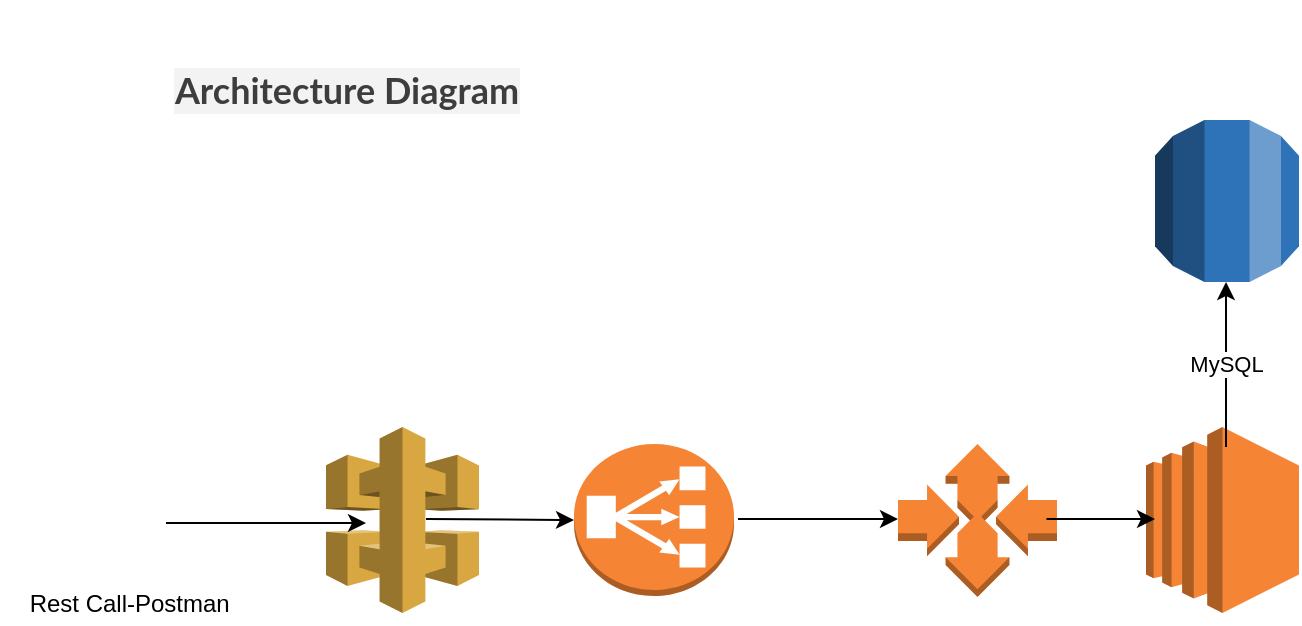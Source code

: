 <mxfile version="13.9.8" type="github">
  <diagram id="C5RBs43oDa-KdzZeNtuy" name="Page-1">
    <mxGraphModel dx="1550" dy="868" grid="1" gridSize="10" guides="1" tooltips="1" connect="1" arrows="1" fold="1" page="1" pageScale="1" pageWidth="1169" pageHeight="827" math="0" shadow="0">
      <root>
        <mxCell id="WIyWlLk6GJQsqaUBKTNV-0" />
        <mxCell id="WIyWlLk6GJQsqaUBKTNV-1" parent="WIyWlLk6GJQsqaUBKTNV-0" />
        <mxCell id="OLkHr5eK3qQuWQC9cHcR-3" value="" style="shape=image;html=1;verticalAlign=top;verticalLabelPosition=bottom;labelBackgroundColor=#ffffff;imageAspect=0;aspect=fixed;image=https://cdn4.iconfinder.com/data/icons/logos-brands-5/24/postman-128.png" vertex="1" parent="WIyWlLk6GJQsqaUBKTNV-1">
          <mxGeometry x="70" y="270" width="60" height="60" as="geometry" />
        </mxCell>
        <mxCell id="OLkHr5eK3qQuWQC9cHcR-4" value="" style="outlineConnect=0;dashed=0;verticalLabelPosition=bottom;verticalAlign=top;align=center;html=1;shape=mxgraph.aws3.api_gateway;fillColor=#D9A741;gradientColor=none;" vertex="1" parent="WIyWlLk6GJQsqaUBKTNV-1">
          <mxGeometry x="210" y="253.5" width="76.5" height="93" as="geometry" />
        </mxCell>
        <mxCell id="OLkHr5eK3qQuWQC9cHcR-5" value="" style="endArrow=classic;html=1;" edge="1" parent="WIyWlLk6GJQsqaUBKTNV-1">
          <mxGeometry relative="1" as="geometry">
            <mxPoint x="130" y="301.5" as="sourcePoint" />
            <mxPoint x="230" y="301.5" as="targetPoint" />
          </mxGeometry>
        </mxCell>
        <mxCell id="OLkHr5eK3qQuWQC9cHcR-10" value="" style="outlineConnect=0;dashed=0;verticalLabelPosition=bottom;verticalAlign=top;align=center;html=1;shape=mxgraph.aws3.classic_load_balancer;fillColor=#F58534;gradientColor=none;" vertex="1" parent="WIyWlLk6GJQsqaUBKTNV-1">
          <mxGeometry x="334" y="262" width="80" height="76" as="geometry" />
        </mxCell>
        <mxCell id="OLkHr5eK3qQuWQC9cHcR-11" value="" style="endArrow=classic;html=1;entryX=0;entryY=0.5;entryDx=0;entryDy=0;entryPerimeter=0;" edge="1" parent="WIyWlLk6GJQsqaUBKTNV-1" target="OLkHr5eK3qQuWQC9cHcR-10">
          <mxGeometry relative="1" as="geometry">
            <mxPoint x="260" y="299.5" as="sourcePoint" />
            <mxPoint x="330" y="300" as="targetPoint" />
          </mxGeometry>
        </mxCell>
        <mxCell id="OLkHr5eK3qQuWQC9cHcR-13" value="" style="outlineConnect=0;dashed=0;verticalLabelPosition=bottom;verticalAlign=top;align=center;html=1;shape=mxgraph.aws3.auto_scaling;fillColor=#F58534;gradientColor=none;" vertex="1" parent="WIyWlLk6GJQsqaUBKTNV-1">
          <mxGeometry x="496" y="262" width="79.5" height="76.5" as="geometry" />
        </mxCell>
        <mxCell id="OLkHr5eK3qQuWQC9cHcR-14" value="" style="endArrow=classic;html=1;" edge="1" parent="WIyWlLk6GJQsqaUBKTNV-1">
          <mxGeometry relative="1" as="geometry">
            <mxPoint x="416" y="299.5" as="sourcePoint" />
            <mxPoint x="496" y="299.5" as="targetPoint" />
            <Array as="points">
              <mxPoint x="476" y="299.5" />
            </Array>
          </mxGeometry>
        </mxCell>
        <mxCell id="OLkHr5eK3qQuWQC9cHcR-18" value="" style="outlineConnect=0;dashed=0;verticalLabelPosition=bottom;verticalAlign=top;align=center;html=1;shape=mxgraph.aws3.ec2;fillColor=#F58534;gradientColor=none;" vertex="1" parent="WIyWlLk6GJQsqaUBKTNV-1">
          <mxGeometry x="620" y="253.5" width="76.5" height="93" as="geometry" />
        </mxCell>
        <mxCell id="OLkHr5eK3qQuWQC9cHcR-19" value="" style="outlineConnect=0;dashed=0;verticalLabelPosition=bottom;verticalAlign=top;align=center;html=1;shape=mxgraph.aws3.rds;fillColor=#2E73B8;gradientColor=none;" vertex="1" parent="WIyWlLk6GJQsqaUBKTNV-1">
          <mxGeometry x="624.5" y="100" width="72" height="81" as="geometry" />
        </mxCell>
        <mxCell id="OLkHr5eK3qQuWQC9cHcR-20" value="" style="endArrow=classic;html=1;" edge="1" parent="WIyWlLk6GJQsqaUBKTNV-1">
          <mxGeometry relative="1" as="geometry">
            <mxPoint x="660" y="263.5" as="sourcePoint" />
            <mxPoint x="660" y="181" as="targetPoint" />
          </mxGeometry>
        </mxCell>
        <mxCell id="OLkHr5eK3qQuWQC9cHcR-21" value="MySQL" style="edgeLabel;resizable=0;html=1;align=center;verticalAlign=middle;" connectable="0" vertex="1" parent="OLkHr5eK3qQuWQC9cHcR-20">
          <mxGeometry relative="1" as="geometry" />
        </mxCell>
        <mxCell id="OLkHr5eK3qQuWQC9cHcR-23" value="" style="endArrow=classic;html=1;" edge="1" parent="WIyWlLk6GJQsqaUBKTNV-1">
          <mxGeometry relative="1" as="geometry">
            <mxPoint x="570.25" y="299.5" as="sourcePoint" />
            <mxPoint x="624.5" y="299.5" as="targetPoint" />
          </mxGeometry>
        </mxCell>
        <mxCell id="OLkHr5eK3qQuWQC9cHcR-26" value="&lt;h2 id=&quot;architecture&quot; style=&quot;box-sizing: border-box ; margin: 1.8em 0px ; line-height: 1.33 ; color: rgba(0 , 0 , 0 , 0.75) ; font-family: &amp;#34;lato&amp;#34; , &amp;#34;helvetica neue&amp;#34; , &amp;#34;helvetica&amp;#34; , sans-serif ; background-color: rgb(243 , 243 , 243)&quot;&gt;Architecture Diagram&lt;/h2&gt;" style="text;html=1;align=center;verticalAlign=middle;resizable=0;points=[];autosize=1;" vertex="1" parent="WIyWlLk6GJQsqaUBKTNV-1">
          <mxGeometry x="120" y="40" width="200" height="90" as="geometry" />
        </mxCell>
        <mxCell id="OLkHr5eK3qQuWQC9cHcR-28" value="Rest Call-Postman&amp;nbsp;" style="text;html=1;strokeColor=none;fillColor=none;align=center;verticalAlign=middle;whiteSpace=wrap;rounded=0;" vertex="1" parent="WIyWlLk6GJQsqaUBKTNV-1">
          <mxGeometry x="47" y="332" width="133" height="20" as="geometry" />
        </mxCell>
      </root>
    </mxGraphModel>
  </diagram>
</mxfile>
